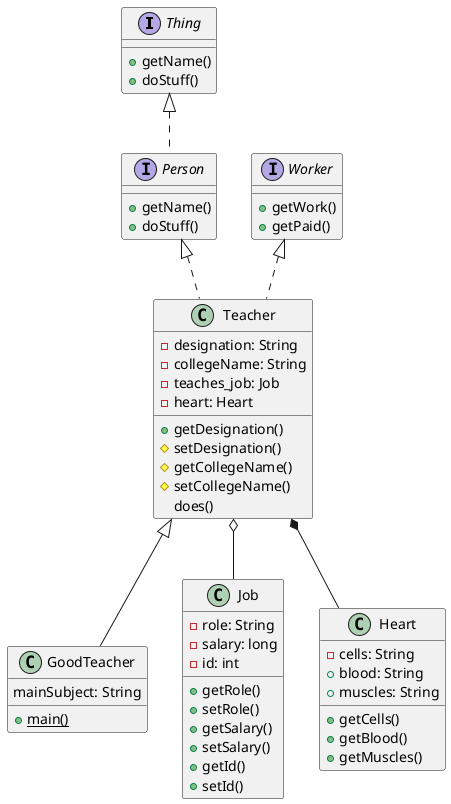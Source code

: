 @startuml
Interface Thing{
	+getName()
	+doStuff()
}
Interface Person{
	+getName()
	+doStuff()
}
Interface Worker{
	+getWork()
	+getPaid()
}
class Teacher{
	-designation: String
	-collegeName: String
	-teaches_job: Job
	-heart: Heart
	+getDesignation()
	#setDesignation()
	#getCollegeName()
	#setCollegeName()
	does()
}
class GoodTeacher{
	mainSubject: String
	+{static}main()
}
class Job{
	-role: String
	-salary: long
	-id: int
	+getRole()
	+setRole()
	+getSalary()
	+setSalary()
	+getId()
	+setId()
}
class Heart{
	-cells: String
	+blood: String
	+muscles: String
	+getCells()
	+getBlood()
	+getMuscles()
}
GoodTeacher -up-|> Teacher
Teacher o-- Job
Teacher *-- Heart
Teacher .up.|> Person
Teacher .up.|> Worker
Person .up.|> Thing
@enduml
